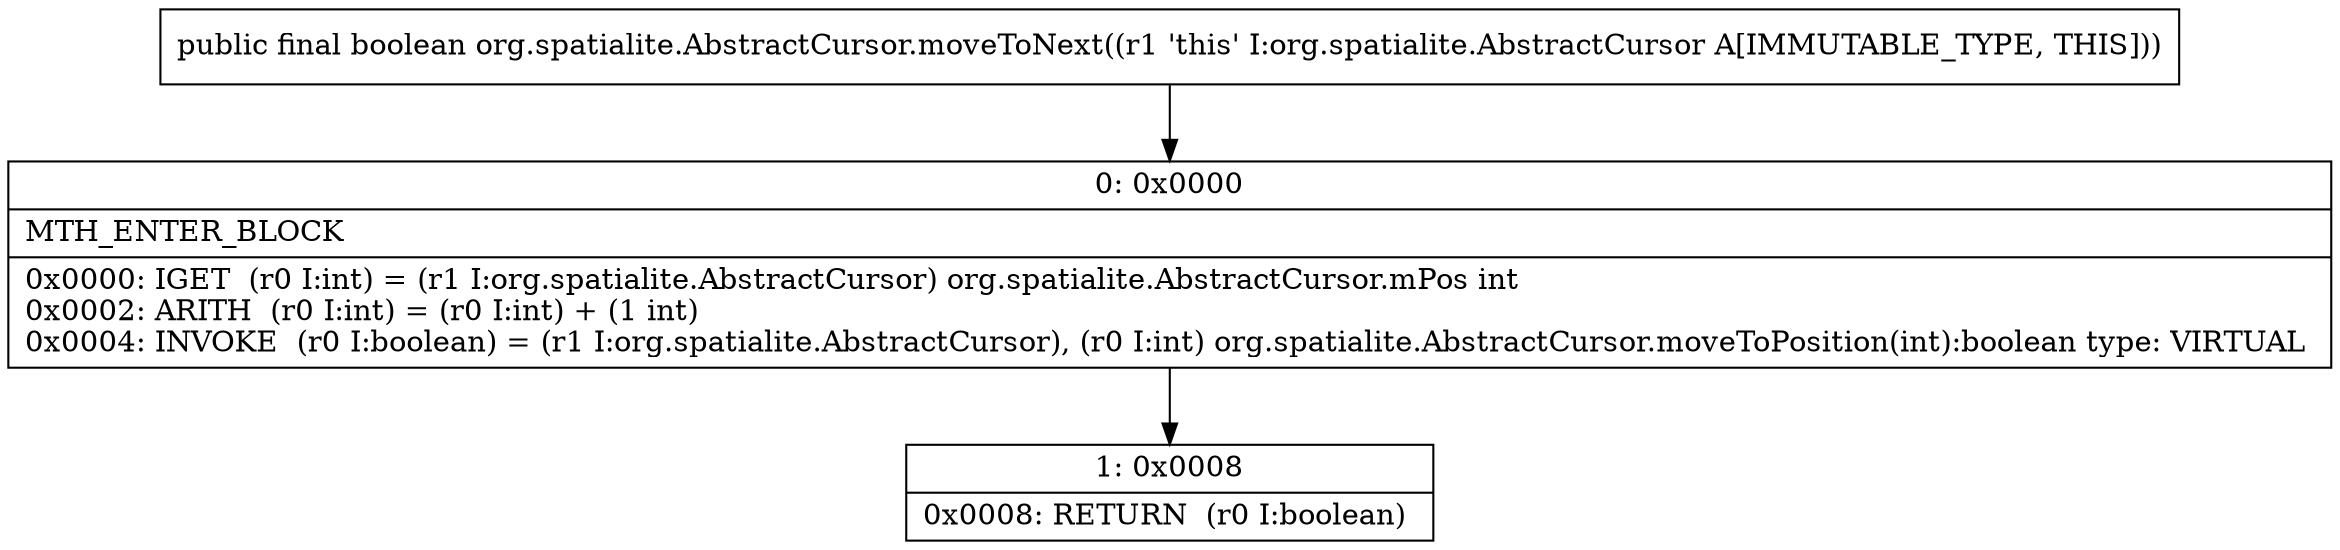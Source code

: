 digraph "CFG fororg.spatialite.AbstractCursor.moveToNext()Z" {
Node_0 [shape=record,label="{0\:\ 0x0000|MTH_ENTER_BLOCK\l|0x0000: IGET  (r0 I:int) = (r1 I:org.spatialite.AbstractCursor) org.spatialite.AbstractCursor.mPos int \l0x0002: ARITH  (r0 I:int) = (r0 I:int) + (1 int) \l0x0004: INVOKE  (r0 I:boolean) = (r1 I:org.spatialite.AbstractCursor), (r0 I:int) org.spatialite.AbstractCursor.moveToPosition(int):boolean type: VIRTUAL \l}"];
Node_1 [shape=record,label="{1\:\ 0x0008|0x0008: RETURN  (r0 I:boolean) \l}"];
MethodNode[shape=record,label="{public final boolean org.spatialite.AbstractCursor.moveToNext((r1 'this' I:org.spatialite.AbstractCursor A[IMMUTABLE_TYPE, THIS])) }"];
MethodNode -> Node_0;
Node_0 -> Node_1;
}

